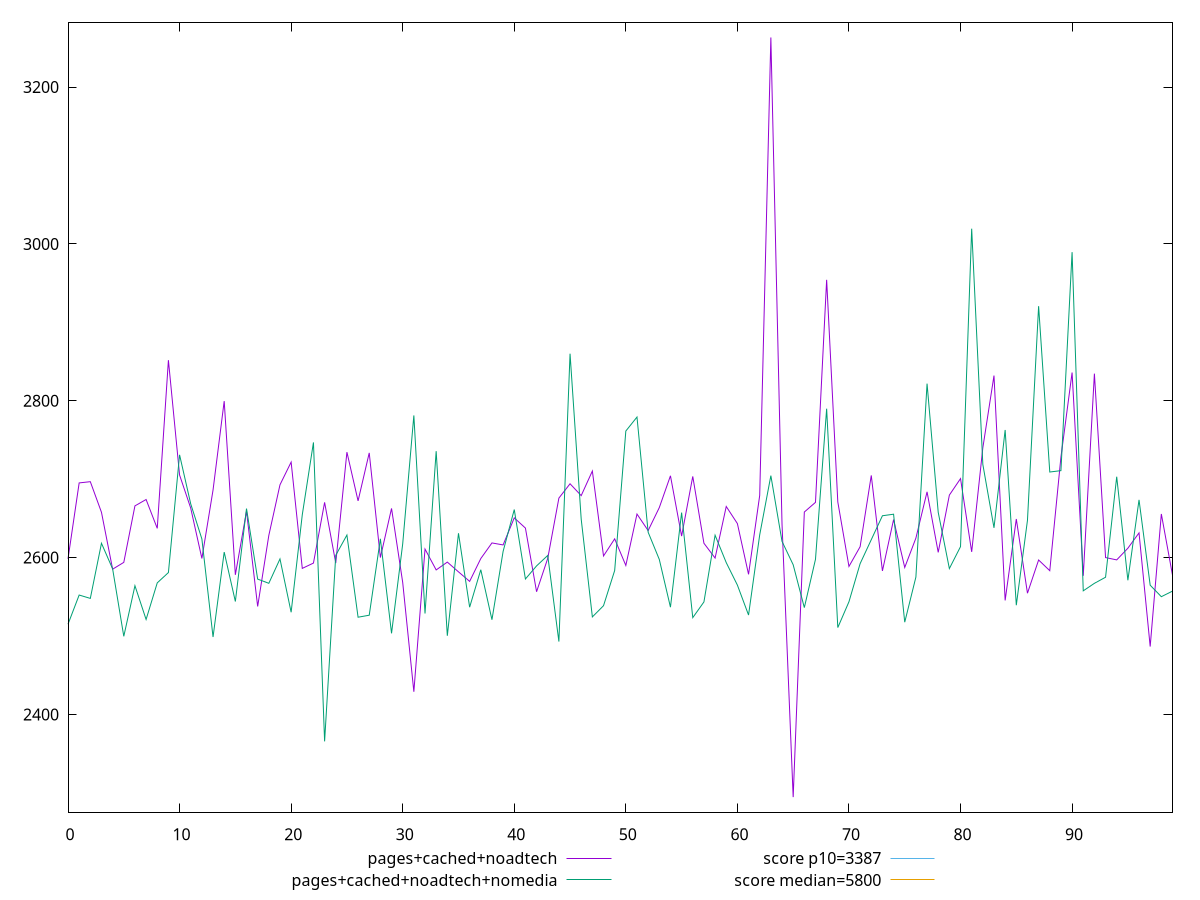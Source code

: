 reset

$pagesCachedNoadtech <<EOF
0 2598.353452912566
1 2695.2158810980786
2 2696.779193258163
3 2657.7127292002924
4 2585.199880008685
5 2593.866374154652
6 2665.9463793747987
7 2674.039122272663
8 2637.246950330352
9 2851.714678006153
10 2705.3218219539494
11 2663.0541787396287
12 2598.857259788858
13 2686.103195194238
14 2799.5480737064086
15 2577.977919772647
16 2659.0337458900326
17 2537.6774080632877
18 2628.2704762801127
19 2692.7770111512677
20 2721.753668779735
21 2586.209663029828
22 2592.976717359812
23 2670.380000629426
24 2593.014542504997
25 2734.447818556623
26 2672.2569192748856
27 2733.514010848009
28 2600.0199653061536
29 2662.6857823934165
30 2568.3418735329205
31 2428.86
32 2610.8399782502484
33 2584.2292891534275
34 2594.225970636415
35 2581.7794282558943
36 2569.6318698644423
37 2598.742761646039
38 2618.659012465723
39 2616.109203514584
40 2650.616806508355
41 2637.621276459895
42 2556.4189339474315
43 2598.9110987135277
44 2675.84944339066
45 2694.102643084362
46 2679.001795496748
47 2710.3625927884177
48 2602.0447984890516
49 2623.8864796924695
50 2589.9410413866694
51 2655.491104760997
52 2634.4293123358902
53 2663.749971283767
54 2704.280447131093
55 2627.360410704069
56 2703.5100005064114
57 2618.2723624362025
58 2599.3897763619652
59 2665.137520561876
60 2643.334573063683
61 2578.6078458834168
62 2679.2787204078927
63 3263.244034238819
64 2642.7705008131206
65 2294.4706096358664
66 2658.0791391293224
67 2670.427102642953
68 2954.2222017777067
69 2670.9394879714923
70 2588.6808377916313
71 2613.825684736694
72 2704.753819307218
73 2582.991172381358
74 2648.4274617492865
75 2587.372237799742
76 2624.820675128857
77 2683.8437414328655
78 2606.6455650273765
79 2679.6691222483505
80 2700.697727722881
81 2607.242297961444
82 2740.039455004485
83 2832.0968329157577
84 2545.3692799034934
85 2649.150220164195
86 2554.551693843002
87 2596.9165024237923
88 2583.2667135236115
89 2728.1640124340574
90 2835.9589195295052
91 2576.7897921489957
92 2834.540088512464
93 2599.992484374294
94 2597.036414535471
95 2611.9199152214073
96 2631.454330473298
97 2486.5577233007702
98 2655.5976846724507
99 2577.6009075014026
EOF

$pagesCachedNoadtechNomedia <<EOF
0 2515.0180929243584
1 2552.2165431055964
2 2547.9297843373547
3 2618.243412060967
4 2585.5803764969855
5 2499.5483620307155
6 2564.0984157254998
7 2521.054346289019
8 2567.741134110606
9 2580.896471001566
10 2731.0262998413664
11 2668.459760646636
12 2623.7154900533687
13 2498.7111737239948
14 2607.004584053258
15 2543.987927996227
16 2662.474589077491
17 2572.5375639092235
18 2567.179180480644
19 2598.2705324503395
20 2530.242843838119
21 2654.6262363778624
22 2746.857269603205
23 2365.615540404481
24 2602.9113434269466
25 2628.733481499797
26 2523.9393879496088
27 2526.4883595082833
28 2623.9202982990223
29 2503.381175835583
30 2617.4150707265753
31 2781.267724624078
32 2528.7027594418214
33 2735.679651157032
34 2500.264087070246
35 2631.018600976317
36 2536.7082740125343
37 2584.5175997767255
38 2520.711287447717
39 2607.8543114973318
40 2661.2405085144637
41 2572.6815032786867
42 2589.3826109460942
43 2602.704085596429
44 2492.9018397282994
45 2860.0198375178975
46 2648.9986953674515
47 2524.3145755167784
48 2538.6187798785745
49 2583.502355435847
50 2761.36975551955
51 2779.2073766235117
52 2632.3508764288526
53 2597.609391389251
54 2536.7345090896165
55 2657.373150987063
56 2523.3881950351843
57 2543.4082374391264
58 2628.511380608473
59 2593.57321004059
60 2564.897639674571
61 2526.7219998491155
62 2628.9875704156234
63 2704.4664941015294
64 2620.621506880533
65 2590.831909321675
66 2536.1794834879356
67 2597.782758013288
68 2789.8400334783655
69 2510.720393229518
70 2543.645612028307
71 2592.208599447939
72 2622.8135046867446
73 2653.3325604271445
74 2655.300799049487
75 2517.6014375793166
76 2575.1223741580166
77 2821.8272519875736
78 2657.7155262194583
79 2585.970172635434
80 2613.948052355634
81 3019.4537853014813
82 2718.7687367386106
83 2637.9175803480125
84 2762.7276621114697
85 2539.2472180242708
86 2647.4893412399347
87 2920.6062282708162
88 2709.100607657142
89 2710.8559433673167
90 2989.4771346703346
91 2557.595660734077
92 2567.1491033931597
93 2574.922938235474
94 2703.0992062730875
95 2571.0462942423064
96 2673.591460090098
97 2564.745724047797
98 2550.1029883130914
99 2557.2457421299555
EOF

set key outside below
set xrange [0:99]
set yrange [2275.0951411438073:3282.619502730878]
set trange [2275.0951411438073:3282.619502730878]
set terminal svg size 640, 520 enhanced background rgb 'white'
set output "report_00020_2021-02-19T21:17:38.612Z2/speed-index/comparison/line/2_vs_3.svg"

plot $pagesCachedNoadtech title "pages+cached+noadtech" with line, \
     $pagesCachedNoadtechNomedia title "pages+cached+noadtech+nomedia" with line, \
     3387 title "score p10=3387", \
     5800 title "score median=5800"

reset
